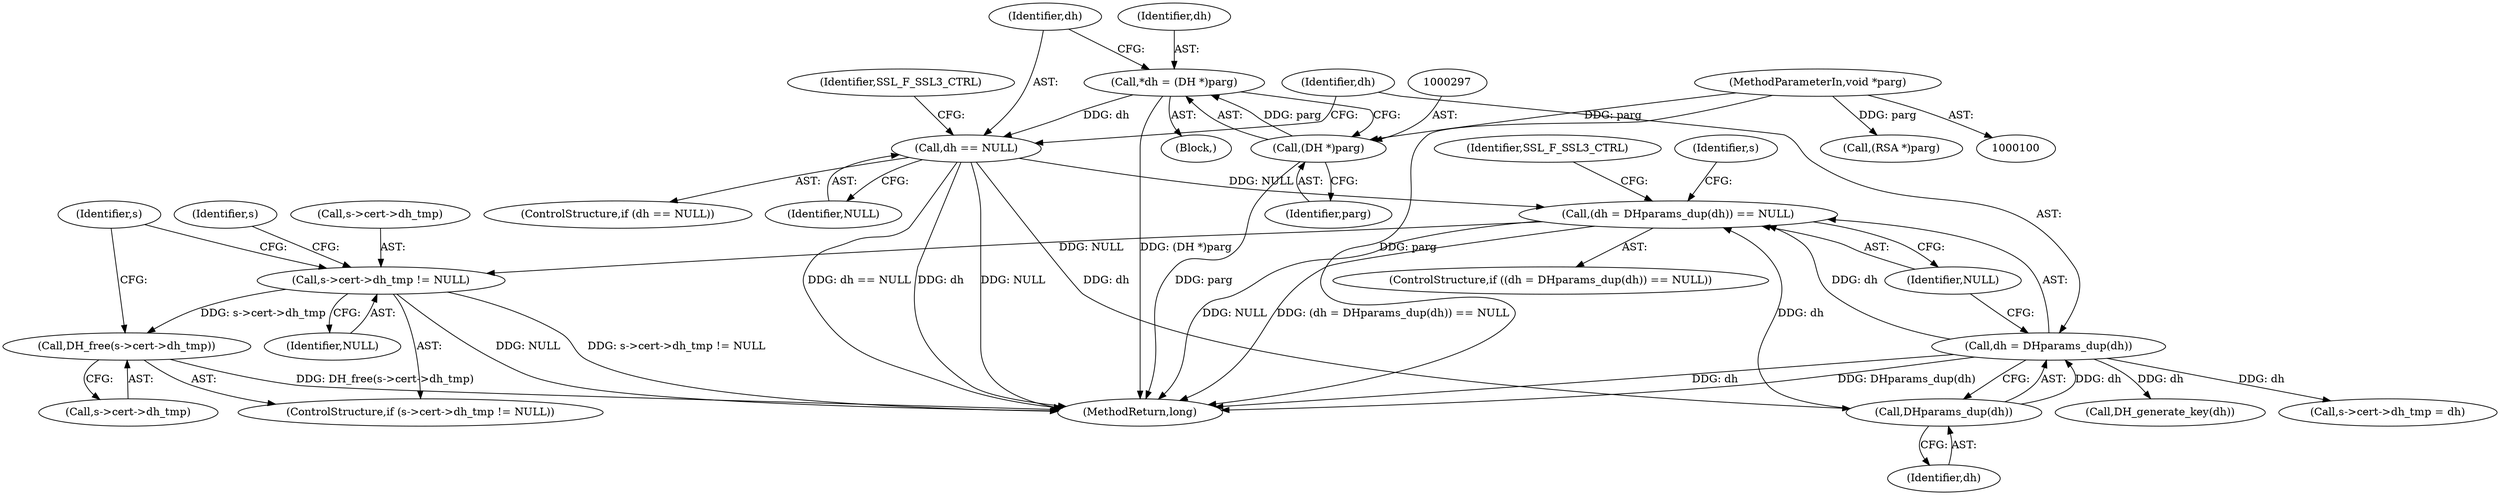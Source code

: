 digraph "0_openssl_c5b831f21d0d29d1e517d139d9d101763f60c9a2@API" {
"1000350" [label="(Call,DH_free(s->cert->dh_tmp))"];
"1000343" [label="(Call,s->cert->dh_tmp != NULL)"];
"1000310" [label="(Call,(dh = DHparams_dup(dh)) == NULL)"];
"1000311" [label="(Call,dh = DHparams_dup(dh))"];
"1000313" [label="(Call,DHparams_dup(dh))"];
"1000300" [label="(Call,dh == NULL)"];
"1000294" [label="(Call,*dh = (DH *)parg)"];
"1000296" [label="(Call,(DH *)parg)"];
"1000104" [label="(MethodParameterIn,void *parg)"];
"1000292" [label="(Block,)"];
"1000326" [label="(Identifier,s)"];
"1000349" [label="(Identifier,NULL)"];
"1000315" [label="(Identifier,NULL)"];
"1000311" [label="(Call,dh = DHparams_dup(dh))"];
"1000314" [label="(Identifier,dh)"];
"1000232" [label="(Call,(RSA *)parg)"];
"1000294" [label="(Call,*dh = (DH *)parg)"];
"1000332" [label="(Call,DH_generate_key(dh))"];
"1000301" [label="(Identifier,dh)"];
"1000104" [label="(MethodParameterIn,void *parg)"];
"1000295" [label="(Identifier,dh)"];
"1000305" [label="(Identifier,SSL_F_SSL3_CTRL)"];
"1000359" [label="(Identifier,s)"];
"1000353" [label="(Identifier,s)"];
"1000309" [label="(ControlStructure,if ((dh = DHparams_dup(dh)) == NULL))"];
"1000298" [label="(Identifier,parg)"];
"1000312" [label="(Identifier,dh)"];
"1000342" [label="(ControlStructure,if (s->cert->dh_tmp != NULL))"];
"1000299" [label="(ControlStructure,if (dh == NULL))"];
"1000300" [label="(Call,dh == NULL)"];
"1000344" [label="(Call,s->cert->dh_tmp)"];
"1000350" [label="(Call,DH_free(s->cert->dh_tmp))"];
"1000343" [label="(Call,s->cert->dh_tmp != NULL)"];
"1000313" [label="(Call,DHparams_dup(dh))"];
"1000356" [label="(Call,s->cert->dh_tmp = dh)"];
"1000310" [label="(Call,(dh = DHparams_dup(dh)) == NULL)"];
"1000302" [label="(Identifier,NULL)"];
"1000351" [label="(Call,s->cert->dh_tmp)"];
"1000392" [label="(MethodReturn,long)"];
"1000318" [label="(Identifier,SSL_F_SSL3_CTRL)"];
"1000296" [label="(Call,(DH *)parg)"];
"1000350" -> "1000342"  [label="AST: "];
"1000350" -> "1000351"  [label="CFG: "];
"1000351" -> "1000350"  [label="AST: "];
"1000359" -> "1000350"  [label="CFG: "];
"1000350" -> "1000392"  [label="DDG: DH_free(s->cert->dh_tmp)"];
"1000343" -> "1000350"  [label="DDG: s->cert->dh_tmp"];
"1000343" -> "1000342"  [label="AST: "];
"1000343" -> "1000349"  [label="CFG: "];
"1000344" -> "1000343"  [label="AST: "];
"1000349" -> "1000343"  [label="AST: "];
"1000353" -> "1000343"  [label="CFG: "];
"1000359" -> "1000343"  [label="CFG: "];
"1000343" -> "1000392"  [label="DDG: NULL"];
"1000343" -> "1000392"  [label="DDG: s->cert->dh_tmp != NULL"];
"1000310" -> "1000343"  [label="DDG: NULL"];
"1000310" -> "1000309"  [label="AST: "];
"1000310" -> "1000315"  [label="CFG: "];
"1000311" -> "1000310"  [label="AST: "];
"1000315" -> "1000310"  [label="AST: "];
"1000318" -> "1000310"  [label="CFG: "];
"1000326" -> "1000310"  [label="CFG: "];
"1000310" -> "1000392"  [label="DDG: (dh = DHparams_dup(dh)) == NULL"];
"1000310" -> "1000392"  [label="DDG: NULL"];
"1000311" -> "1000310"  [label="DDG: dh"];
"1000313" -> "1000310"  [label="DDG: dh"];
"1000300" -> "1000310"  [label="DDG: NULL"];
"1000311" -> "1000313"  [label="CFG: "];
"1000312" -> "1000311"  [label="AST: "];
"1000313" -> "1000311"  [label="AST: "];
"1000315" -> "1000311"  [label="CFG: "];
"1000311" -> "1000392"  [label="DDG: dh"];
"1000311" -> "1000392"  [label="DDG: DHparams_dup(dh)"];
"1000313" -> "1000311"  [label="DDG: dh"];
"1000311" -> "1000332"  [label="DDG: dh"];
"1000311" -> "1000356"  [label="DDG: dh"];
"1000313" -> "1000314"  [label="CFG: "];
"1000314" -> "1000313"  [label="AST: "];
"1000300" -> "1000313"  [label="DDG: dh"];
"1000300" -> "1000299"  [label="AST: "];
"1000300" -> "1000302"  [label="CFG: "];
"1000301" -> "1000300"  [label="AST: "];
"1000302" -> "1000300"  [label="AST: "];
"1000305" -> "1000300"  [label="CFG: "];
"1000312" -> "1000300"  [label="CFG: "];
"1000300" -> "1000392"  [label="DDG: dh"];
"1000300" -> "1000392"  [label="DDG: NULL"];
"1000300" -> "1000392"  [label="DDG: dh == NULL"];
"1000294" -> "1000300"  [label="DDG: dh"];
"1000294" -> "1000292"  [label="AST: "];
"1000294" -> "1000296"  [label="CFG: "];
"1000295" -> "1000294"  [label="AST: "];
"1000296" -> "1000294"  [label="AST: "];
"1000301" -> "1000294"  [label="CFG: "];
"1000294" -> "1000392"  [label="DDG: (DH *)parg"];
"1000296" -> "1000294"  [label="DDG: parg"];
"1000296" -> "1000298"  [label="CFG: "];
"1000297" -> "1000296"  [label="AST: "];
"1000298" -> "1000296"  [label="AST: "];
"1000296" -> "1000392"  [label="DDG: parg"];
"1000104" -> "1000296"  [label="DDG: parg"];
"1000104" -> "1000100"  [label="AST: "];
"1000104" -> "1000392"  [label="DDG: parg"];
"1000104" -> "1000232"  [label="DDG: parg"];
}
